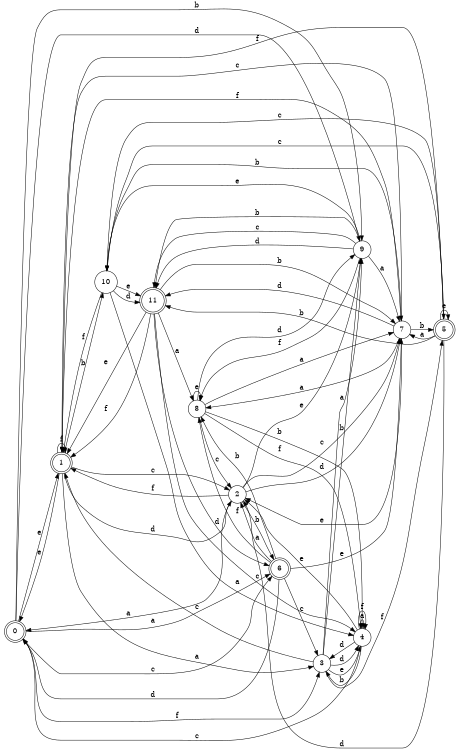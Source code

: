 digraph n10_4 {
__start0 [label="" shape="none"];

rankdir=LR;
size="8,5";

s0 [style="rounded,filled", color="black", fillcolor="white" shape="doublecircle", label="0"];
s1 [style="rounded,filled", color="black", fillcolor="white" shape="doublecircle", label="1"];
s2 [style="filled", color="black", fillcolor="white" shape="circle", label="2"];
s3 [style="filled", color="black", fillcolor="white" shape="circle", label="3"];
s4 [style="filled", color="black", fillcolor="white" shape="circle", label="4"];
s5 [style="rounded,filled", color="black", fillcolor="white" shape="doublecircle", label="5"];
s6 [style="rounded,filled", color="black", fillcolor="white" shape="doublecircle", label="6"];
s7 [style="filled", color="black", fillcolor="white" shape="circle", label="7"];
s8 [style="filled", color="black", fillcolor="white" shape="circle", label="8"];
s9 [style="filled", color="black", fillcolor="white" shape="circle", label="9"];
s10 [style="filled", color="black", fillcolor="white" shape="circle", label="10"];
s11 [style="rounded,filled", color="black", fillcolor="white" shape="doublecircle", label="11"];
s0 -> s6 [label="a"];
s0 -> s9 [label="b"];
s0 -> s6 [label="c"];
s0 -> s9 [label="d"];
s0 -> s1 [label="e"];
s0 -> s3 [label="f"];
s1 -> s3 [label="a"];
s1 -> s10 [label="b"];
s1 -> s2 [label="c"];
s1 -> s2 [label="d"];
s1 -> s0 [label="e"];
s1 -> s1 [label="f"];
s2 -> s0 [label="a"];
s2 -> s6 [label="b"];
s2 -> s7 [label="c"];
s2 -> s7 [label="d"];
s2 -> s9 [label="e"];
s2 -> s1 [label="f"];
s3 -> s9 [label="a"];
s3 -> s9 [label="b"];
s3 -> s1 [label="c"];
s3 -> s4 [label="d"];
s3 -> s4 [label="e"];
s3 -> s5 [label="f"];
s4 -> s4 [label="a"];
s4 -> s3 [label="b"];
s4 -> s0 [label="c"];
s4 -> s3 [label="d"];
s4 -> s2 [label="e"];
s4 -> s4 [label="f"];
s5 -> s7 [label="a"];
s5 -> s11 [label="b"];
s5 -> s10 [label="c"];
s5 -> s2 [label="d"];
s5 -> s5 [label="e"];
s5 -> s1 [label="f"];
s6 -> s2 [label="a"];
s6 -> s8 [label="b"];
s6 -> s3 [label="c"];
s6 -> s0 [label="d"];
s6 -> s7 [label="e"];
s6 -> s8 [label="f"];
s7 -> s8 [label="a"];
s7 -> s5 [label="b"];
s7 -> s1 [label="c"];
s7 -> s11 [label="d"];
s7 -> s2 [label="e"];
s7 -> s1 [label="f"];
s8 -> s7 [label="a"];
s8 -> s4 [label="b"];
s8 -> s2 [label="c"];
s8 -> s9 [label="d"];
s8 -> s8 [label="e"];
s8 -> s4 [label="f"];
s9 -> s7 [label="a"];
s9 -> s11 [label="b"];
s9 -> s11 [label="c"];
s9 -> s11 [label="d"];
s9 -> s10 [label="e"];
s9 -> s8 [label="f"];
s10 -> s4 [label="a"];
s10 -> s7 [label="b"];
s10 -> s5 [label="c"];
s10 -> s11 [label="d"];
s10 -> s11 [label="e"];
s10 -> s1 [label="f"];
s11 -> s8 [label="a"];
s11 -> s7 [label="b"];
s11 -> s4 [label="c"];
s11 -> s6 [label="d"];
s11 -> s1 [label="e"];
s11 -> s1 [label="f"];

}